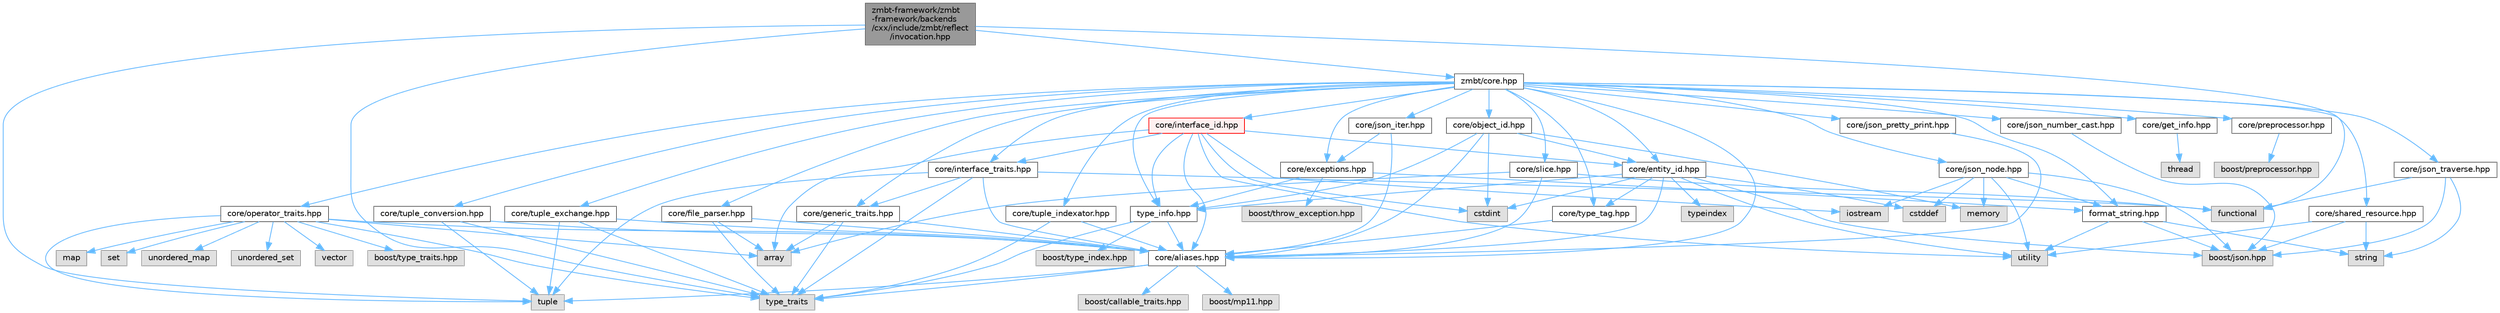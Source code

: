digraph "zmbt-framework/zmbt-framework/backends/cxx/include/zmbt/reflect/invocation.hpp"
{
 // LATEX_PDF_SIZE
  bgcolor="transparent";
  edge [fontname=Helvetica,fontsize=10,labelfontname=Helvetica,labelfontsize=10];
  node [fontname=Helvetica,fontsize=10,shape=box,height=0.2,width=0.4];
  Node1 [id="Node000001",label="zmbt-framework/zmbt\l-framework/backends\l/cxx/include/zmbt/reflect\l/invocation.hpp",height=0.2,width=0.4,color="gray40", fillcolor="grey60", style="filled", fontcolor="black",tooltip=" "];
  Node1 -> Node2 [id="edge1_Node000001_Node000002",color="steelblue1",style="solid",tooltip=" "];
  Node2 [id="Node000002",label="functional",height=0.2,width=0.4,color="grey60", fillcolor="#E0E0E0", style="filled",tooltip=" "];
  Node1 -> Node3 [id="edge2_Node000001_Node000003",color="steelblue1",style="solid",tooltip=" "];
  Node3 [id="Node000003",label="tuple",height=0.2,width=0.4,color="grey60", fillcolor="#E0E0E0", style="filled",tooltip=" "];
  Node1 -> Node4 [id="edge3_Node000001_Node000004",color="steelblue1",style="solid",tooltip=" "];
  Node4 [id="Node000004",label="type_traits",height=0.2,width=0.4,color="grey60", fillcolor="#E0E0E0", style="filled",tooltip=" "];
  Node1 -> Node5 [id="edge4_Node000001_Node000005",color="steelblue1",style="solid",tooltip=" "];
  Node5 [id="Node000005",label="zmbt/core.hpp",height=0.2,width=0.4,color="grey40", fillcolor="white", style="filled",URL="$core_8hpp.html",tooltip=" "];
  Node5 -> Node6 [id="edge5_Node000005_Node000006",color="steelblue1",style="solid",tooltip=" "];
  Node6 [id="Node000006",label="core/aliases.hpp",height=0.2,width=0.4,color="grey40", fillcolor="white", style="filled",URL="$aliases_8hpp.html",tooltip=" "];
  Node6 -> Node4 [id="edge6_Node000006_Node000004",color="steelblue1",style="solid",tooltip=" "];
  Node6 -> Node3 [id="edge7_Node000006_Node000003",color="steelblue1",style="solid",tooltip=" "];
  Node6 -> Node7 [id="edge8_Node000006_Node000007",color="steelblue1",style="solid",tooltip=" "];
  Node7 [id="Node000007",label="boost/callable_traits.hpp",height=0.2,width=0.4,color="grey60", fillcolor="#E0E0E0", style="filled",tooltip=" "];
  Node6 -> Node8 [id="edge9_Node000006_Node000008",color="steelblue1",style="solid",tooltip=" "];
  Node8 [id="Node000008",label="boost/mp11.hpp",height=0.2,width=0.4,color="grey60", fillcolor="#E0E0E0", style="filled",tooltip=" "];
  Node5 -> Node9 [id="edge10_Node000005_Node000009",color="steelblue1",style="solid",tooltip=" "];
  Node9 [id="Node000009",label="core/exceptions.hpp",height=0.2,width=0.4,color="grey40", fillcolor="white", style="filled",URL="$core_2exceptions_8hpp.html",tooltip=" "];
  Node9 -> Node10 [id="edge11_Node000009_Node000010",color="steelblue1",style="solid",tooltip=" "];
  Node10 [id="Node000010",label="boost/throw_exception.hpp",height=0.2,width=0.4,color="grey60", fillcolor="#E0E0E0", style="filled",tooltip=" "];
  Node9 -> Node11 [id="edge12_Node000009_Node000011",color="steelblue1",style="solid",tooltip=" "];
  Node11 [id="Node000011",label="format_string.hpp",height=0.2,width=0.4,color="grey40", fillcolor="white", style="filled",URL="$format__string_8hpp.html",tooltip=" "];
  Node11 -> Node12 [id="edge13_Node000011_Node000012",color="steelblue1",style="solid",tooltip=" "];
  Node12 [id="Node000012",label="boost/json.hpp",height=0.2,width=0.4,color="grey60", fillcolor="#E0E0E0", style="filled",tooltip=" "];
  Node11 -> Node13 [id="edge14_Node000011_Node000013",color="steelblue1",style="solid",tooltip=" "];
  Node13 [id="Node000013",label="string",height=0.2,width=0.4,color="grey60", fillcolor="#E0E0E0", style="filled",tooltip=" "];
  Node11 -> Node14 [id="edge15_Node000011_Node000014",color="steelblue1",style="solid",tooltip=" "];
  Node14 [id="Node000014",label="utility",height=0.2,width=0.4,color="grey60", fillcolor="#E0E0E0", style="filled",tooltip=" "];
  Node9 -> Node15 [id="edge16_Node000009_Node000015",color="steelblue1",style="solid",tooltip=" "];
  Node15 [id="Node000015",label="type_info.hpp",height=0.2,width=0.4,color="grey40", fillcolor="white", style="filled",URL="$type__info_8hpp.html",tooltip=" "];
  Node15 -> Node4 [id="edge17_Node000015_Node000004",color="steelblue1",style="solid",tooltip=" "];
  Node15 -> Node16 [id="edge18_Node000015_Node000016",color="steelblue1",style="solid",tooltip=" "];
  Node16 [id="Node000016",label="boost/type_index.hpp",height=0.2,width=0.4,color="grey60", fillcolor="#E0E0E0", style="filled",tooltip=" "];
  Node15 -> Node6 [id="edge19_Node000015_Node000006",color="steelblue1",style="solid",tooltip=" "];
  Node5 -> Node17 [id="edge20_Node000005_Node000017",color="steelblue1",style="solid",tooltip=" "];
  Node17 [id="Node000017",label="core/file_parser.hpp",height=0.2,width=0.4,color="grey40", fillcolor="white", style="filled",URL="$file__parser_8hpp.html",tooltip=" "];
  Node17 -> Node18 [id="edge21_Node000017_Node000018",color="steelblue1",style="solid",tooltip=" "];
  Node18 [id="Node000018",label="array",height=0.2,width=0.4,color="grey60", fillcolor="#E0E0E0", style="filled",tooltip=" "];
  Node17 -> Node4 [id="edge22_Node000017_Node000004",color="steelblue1",style="solid",tooltip=" "];
  Node17 -> Node6 [id="edge23_Node000017_Node000006",color="steelblue1",style="solid",tooltip=" "];
  Node5 -> Node11 [id="edge24_Node000005_Node000011",color="steelblue1",style="solid",tooltip=" "];
  Node5 -> Node19 [id="edge25_Node000005_Node000019",color="steelblue1",style="solid",tooltip=" "];
  Node19 [id="Node000019",label="core/generic_traits.hpp",height=0.2,width=0.4,color="grey40", fillcolor="white", style="filled",URL="$generic__traits_8hpp.html",tooltip=" "];
  Node19 -> Node4 [id="edge26_Node000019_Node000004",color="steelblue1",style="solid",tooltip=" "];
  Node19 -> Node18 [id="edge27_Node000019_Node000018",color="steelblue1",style="solid",tooltip=" "];
  Node19 -> Node6 [id="edge28_Node000019_Node000006",color="steelblue1",style="solid",tooltip=" "];
  Node5 -> Node20 [id="edge29_Node000005_Node000020",color="steelblue1",style="solid",tooltip=" "];
  Node20 [id="Node000020",label="core/get_info.hpp",height=0.2,width=0.4,color="grey40", fillcolor="white", style="filled",URL="$get__info_8hpp.html",tooltip=" "];
  Node20 -> Node21 [id="edge30_Node000020_Node000021",color="steelblue1",style="solid",tooltip=" "];
  Node21 [id="Node000021",label="thread",height=0.2,width=0.4,color="grey60", fillcolor="#E0E0E0", style="filled",tooltip=" "];
  Node5 -> Node22 [id="edge31_Node000005_Node000022",color="steelblue1",style="solid",tooltip=" "];
  Node22 [id="Node000022",label="core/interface_traits.hpp",height=0.2,width=0.4,color="grey40", fillcolor="white", style="filled",URL="$interface__traits_8hpp.html",tooltip=" "];
  Node22 -> Node2 [id="edge32_Node000022_Node000002",color="steelblue1",style="solid",tooltip=" "];
  Node22 -> Node3 [id="edge33_Node000022_Node000003",color="steelblue1",style="solid",tooltip=" "];
  Node22 -> Node4 [id="edge34_Node000022_Node000004",color="steelblue1",style="solid",tooltip=" "];
  Node22 -> Node6 [id="edge35_Node000022_Node000006",color="steelblue1",style="solid",tooltip=" "];
  Node22 -> Node19 [id="edge36_Node000022_Node000019",color="steelblue1",style="solid",tooltip=" "];
  Node5 -> Node23 [id="edge37_Node000005_Node000023",color="steelblue1",style="solid",tooltip=" "];
  Node23 [id="Node000023",label="core/json_iter.hpp",height=0.2,width=0.4,color="grey40", fillcolor="white", style="filled",URL="$json__iter_8hpp.html",tooltip=" "];
  Node23 -> Node6 [id="edge38_Node000023_Node000006",color="steelblue1",style="solid",tooltip=" "];
  Node23 -> Node9 [id="edge39_Node000023_Node000009",color="steelblue1",style="solid",tooltip=" "];
  Node5 -> Node24 [id="edge40_Node000005_Node000024",color="steelblue1",style="solid",tooltip=" "];
  Node24 [id="Node000024",label="core/json_node.hpp",height=0.2,width=0.4,color="grey40", fillcolor="white", style="filled",URL="$json__node_8hpp.html",tooltip=" "];
  Node24 -> Node12 [id="edge41_Node000024_Node000012",color="steelblue1",style="solid",tooltip=" "];
  Node24 -> Node25 [id="edge42_Node000024_Node000025",color="steelblue1",style="solid",tooltip=" "];
  Node25 [id="Node000025",label="cstddef",height=0.2,width=0.4,color="grey60", fillcolor="#E0E0E0", style="filled",tooltip=" "];
  Node24 -> Node26 [id="edge43_Node000024_Node000026",color="steelblue1",style="solid",tooltip=" "];
  Node26 [id="Node000026",label="iostream",height=0.2,width=0.4,color="grey60", fillcolor="#E0E0E0", style="filled",tooltip=" "];
  Node24 -> Node27 [id="edge44_Node000024_Node000027",color="steelblue1",style="solid",tooltip=" "];
  Node27 [id="Node000027",label="memory",height=0.2,width=0.4,color="grey60", fillcolor="#E0E0E0", style="filled",tooltip=" "];
  Node24 -> Node14 [id="edge45_Node000024_Node000014",color="steelblue1",style="solid",tooltip=" "];
  Node24 -> Node11 [id="edge46_Node000024_Node000011",color="steelblue1",style="solid",tooltip=" "];
  Node5 -> Node28 [id="edge47_Node000005_Node000028",color="steelblue1",style="solid",tooltip=" "];
  Node28 [id="Node000028",label="core/json_number_cast.hpp",height=0.2,width=0.4,color="grey40", fillcolor="white", style="filled",URL="$json__number__cast_8hpp.html",tooltip=" "];
  Node28 -> Node12 [id="edge48_Node000028_Node000012",color="steelblue1",style="solid",tooltip=" "];
  Node5 -> Node29 [id="edge49_Node000005_Node000029",color="steelblue1",style="solid",tooltip=" "];
  Node29 [id="Node000029",label="core/json_traverse.hpp",height=0.2,width=0.4,color="grey40", fillcolor="white", style="filled",URL="$json__traverse_8hpp.html",tooltip=" "];
  Node29 -> Node2 [id="edge50_Node000029_Node000002",color="steelblue1",style="solid",tooltip=" "];
  Node29 -> Node13 [id="edge51_Node000029_Node000013",color="steelblue1",style="solid",tooltip=" "];
  Node29 -> Node12 [id="edge52_Node000029_Node000012",color="steelblue1",style="solid",tooltip=" "];
  Node5 -> Node30 [id="edge53_Node000005_Node000030",color="steelblue1",style="solid",tooltip=" "];
  Node30 [id="Node000030",label="core/json_pretty_print.hpp",height=0.2,width=0.4,color="grey40", fillcolor="white", style="filled",URL="$json__pretty__print_8hpp.html",tooltip=" "];
  Node30 -> Node6 [id="edge54_Node000030_Node000006",color="steelblue1",style="solid",tooltip=" "];
  Node5 -> Node31 [id="edge55_Node000005_Node000031",color="steelblue1",style="solid",tooltip=" "];
  Node31 [id="Node000031",label="core/slice.hpp",height=0.2,width=0.4,color="grey40", fillcolor="white", style="filled",URL="$slice_8hpp.html",tooltip=" "];
  Node31 -> Node18 [id="edge56_Node000031_Node000018",color="steelblue1",style="solid",tooltip=" "];
  Node31 -> Node2 [id="edge57_Node000031_Node000002",color="steelblue1",style="solid",tooltip=" "];
  Node31 -> Node6 [id="edge58_Node000031_Node000006",color="steelblue1",style="solid",tooltip=" "];
  Node5 -> Node32 [id="edge59_Node000005_Node000032",color="steelblue1",style="solid",tooltip=" "];
  Node32 [id="Node000032",label="core/preprocessor.hpp",height=0.2,width=0.4,color="grey40", fillcolor="white", style="filled",URL="$preprocessor_8hpp.html",tooltip="type traits to check serialization compatibility"];
  Node32 -> Node33 [id="edge60_Node000032_Node000033",color="steelblue1",style="solid",tooltip=" "];
  Node33 [id="Node000033",label="boost/preprocessor.hpp",height=0.2,width=0.4,color="grey60", fillcolor="#E0E0E0", style="filled",tooltip=" "];
  Node5 -> Node34 [id="edge61_Node000005_Node000034",color="steelblue1",style="solid",tooltip=" "];
  Node34 [id="Node000034",label="core/operator_traits.hpp",height=0.2,width=0.4,color="grey40", fillcolor="white", style="filled",URL="$operator__traits_8hpp.html",tooltip=" "];
  Node34 -> Node18 [id="edge62_Node000034_Node000018",color="steelblue1",style="solid",tooltip=" "];
  Node34 -> Node35 [id="edge63_Node000034_Node000035",color="steelblue1",style="solid",tooltip=" "];
  Node35 [id="Node000035",label="map",height=0.2,width=0.4,color="grey60", fillcolor="#E0E0E0", style="filled",tooltip=" "];
  Node34 -> Node36 [id="edge64_Node000034_Node000036",color="steelblue1",style="solid",tooltip=" "];
  Node36 [id="Node000036",label="set",height=0.2,width=0.4,color="grey60", fillcolor="#E0E0E0", style="filled",tooltip=" "];
  Node34 -> Node4 [id="edge65_Node000034_Node000004",color="steelblue1",style="solid",tooltip=" "];
  Node34 -> Node3 [id="edge66_Node000034_Node000003",color="steelblue1",style="solid",tooltip=" "];
  Node34 -> Node37 [id="edge67_Node000034_Node000037",color="steelblue1",style="solid",tooltip=" "];
  Node37 [id="Node000037",label="unordered_map",height=0.2,width=0.4,color="grey60", fillcolor="#E0E0E0", style="filled",tooltip=" "];
  Node34 -> Node38 [id="edge68_Node000034_Node000038",color="steelblue1",style="solid",tooltip=" "];
  Node38 [id="Node000038",label="unordered_set",height=0.2,width=0.4,color="grey60", fillcolor="#E0E0E0", style="filled",tooltip=" "];
  Node34 -> Node39 [id="edge69_Node000034_Node000039",color="steelblue1",style="solid",tooltip=" "];
  Node39 [id="Node000039",label="vector",height=0.2,width=0.4,color="grey60", fillcolor="#E0E0E0", style="filled",tooltip=" "];
  Node34 -> Node40 [id="edge70_Node000034_Node000040",color="steelblue1",style="solid",tooltip=" "];
  Node40 [id="Node000040",label="boost/type_traits.hpp",height=0.2,width=0.4,color="grey60", fillcolor="#E0E0E0", style="filled",tooltip=" "];
  Node34 -> Node6 [id="edge71_Node000034_Node000006",color="steelblue1",style="solid",tooltip=" "];
  Node5 -> Node41 [id="edge72_Node000005_Node000041",color="steelblue1",style="solid",tooltip=" "];
  Node41 [id="Node000041",label="core/shared_resource.hpp",height=0.2,width=0.4,color="grey40", fillcolor="white", style="filled",URL="$shared__resource_8hpp.html",tooltip=" "];
  Node41 -> Node12 [id="edge73_Node000041_Node000012",color="steelblue1",style="solid",tooltip=" "];
  Node41 -> Node13 [id="edge74_Node000041_Node000013",color="steelblue1",style="solid",tooltip=" "];
  Node41 -> Node14 [id="edge75_Node000041_Node000014",color="steelblue1",style="solid",tooltip=" "];
  Node5 -> Node42 [id="edge76_Node000005_Node000042",color="steelblue1",style="solid",tooltip=" "];
  Node42 [id="Node000042",label="core/tuple_conversion.hpp",height=0.2,width=0.4,color="grey40", fillcolor="white", style="filled",URL="$tuple__conversion_8hpp.html",tooltip=" "];
  Node42 -> Node3 [id="edge77_Node000042_Node000003",color="steelblue1",style="solid",tooltip=" "];
  Node42 -> Node4 [id="edge78_Node000042_Node000004",color="steelblue1",style="solid",tooltip=" "];
  Node42 -> Node6 [id="edge79_Node000042_Node000006",color="steelblue1",style="solid",tooltip=" "];
  Node5 -> Node43 [id="edge80_Node000005_Node000043",color="steelblue1",style="solid",tooltip=" "];
  Node43 [id="Node000043",label="core/tuple_exchange.hpp",height=0.2,width=0.4,color="grey40", fillcolor="white", style="filled",URL="$tuple__exchange_8hpp.html",tooltip=" "];
  Node43 -> Node3 [id="edge81_Node000043_Node000003",color="steelblue1",style="solid",tooltip=" "];
  Node43 -> Node4 [id="edge82_Node000043_Node000004",color="steelblue1",style="solid",tooltip=" "];
  Node43 -> Node6 [id="edge83_Node000043_Node000006",color="steelblue1",style="solid",tooltip=" "];
  Node5 -> Node44 [id="edge84_Node000005_Node000044",color="steelblue1",style="solid",tooltip=" "];
  Node44 [id="Node000044",label="core/tuple_indexator.hpp",height=0.2,width=0.4,color="grey40", fillcolor="white", style="filled",URL="$tuple__indexator_8hpp.html",tooltip=" "];
  Node44 -> Node4 [id="edge85_Node000044_Node000004",color="steelblue1",style="solid",tooltip=" "];
  Node44 -> Node6 [id="edge86_Node000044_Node000006",color="steelblue1",style="solid",tooltip=" "];
  Node5 -> Node15 [id="edge87_Node000005_Node000015",color="steelblue1",style="solid",tooltip=" "];
  Node5 -> Node45 [id="edge88_Node000005_Node000045",color="steelblue1",style="solid",tooltip=" "];
  Node45 [id="Node000045",label="core/type_tag.hpp",height=0.2,width=0.4,color="grey40", fillcolor="white", style="filled",URL="$type__tag_8hpp.html",tooltip=" "];
  Node45 -> Node6 [id="edge89_Node000045_Node000006",color="steelblue1",style="solid",tooltip=" "];
  Node5 -> Node46 [id="edge90_Node000005_Node000046",color="steelblue1",style="solid",tooltip=" "];
  Node46 [id="Node000046",label="core/entity_id.hpp",height=0.2,width=0.4,color="grey40", fillcolor="white", style="filled",URL="$entity__id_8hpp.html",tooltip=" "];
  Node46 -> Node25 [id="edge91_Node000046_Node000025",color="steelblue1",style="solid",tooltip=" "];
  Node46 -> Node47 [id="edge92_Node000046_Node000047",color="steelblue1",style="solid",tooltip=" "];
  Node47 [id="Node000047",label="cstdint",height=0.2,width=0.4,color="grey60", fillcolor="#E0E0E0", style="filled",tooltip=" "];
  Node46 -> Node14 [id="edge93_Node000046_Node000014",color="steelblue1",style="solid",tooltip=" "];
  Node46 -> Node48 [id="edge94_Node000046_Node000048",color="steelblue1",style="solid",tooltip=" "];
  Node48 [id="Node000048",label="typeindex",height=0.2,width=0.4,color="grey60", fillcolor="#E0E0E0", style="filled",tooltip=" "];
  Node46 -> Node12 [id="edge95_Node000046_Node000012",color="steelblue1",style="solid",tooltip=" "];
  Node46 -> Node6 [id="edge96_Node000046_Node000006",color="steelblue1",style="solid",tooltip=" "];
  Node46 -> Node45 [id="edge97_Node000046_Node000045",color="steelblue1",style="solid",tooltip=" "];
  Node46 -> Node15 [id="edge98_Node000046_Node000015",color="steelblue1",style="solid",tooltip=" "];
  Node5 -> Node49 [id="edge99_Node000005_Node000049",color="steelblue1",style="solid",tooltip=" "];
  Node49 [id="Node000049",label="core/interface_id.hpp",height=0.2,width=0.4,color="red", fillcolor="#FFF0F0", style="filled",URL="$interface__id_8hpp.html",tooltip=" "];
  Node49 -> Node26 [id="edge100_Node000049_Node000026",color="steelblue1",style="solid",tooltip=" "];
  Node49 -> Node18 [id="edge101_Node000049_Node000018",color="steelblue1",style="solid",tooltip=" "];
  Node49 -> Node47 [id="edge102_Node000049_Node000047",color="steelblue1",style="solid",tooltip=" "];
  Node49 -> Node14 [id="edge103_Node000049_Node000014",color="steelblue1",style="solid",tooltip=" "];
  Node49 -> Node6 [id="edge104_Node000049_Node000006",color="steelblue1",style="solid",tooltip=" "];
  Node49 -> Node46 [id="edge105_Node000049_Node000046",color="steelblue1",style="solid",tooltip=" "];
  Node49 -> Node22 [id="edge106_Node000049_Node000022",color="steelblue1",style="solid",tooltip=" "];
  Node49 -> Node15 [id="edge107_Node000049_Node000015",color="steelblue1",style="solid",tooltip=" "];
  Node5 -> Node53 [id="edge108_Node000005_Node000053",color="steelblue1",style="solid",tooltip=" "];
  Node53 [id="Node000053",label="core/object_id.hpp",height=0.2,width=0.4,color="grey40", fillcolor="white", style="filled",URL="$object__id_8hpp.html",tooltip=" "];
  Node53 -> Node47 [id="edge109_Node000053_Node000047",color="steelblue1",style="solid",tooltip=" "];
  Node53 -> Node27 [id="edge110_Node000053_Node000027",color="steelblue1",style="solid",tooltip=" "];
  Node53 -> Node6 [id="edge111_Node000053_Node000006",color="steelblue1",style="solid",tooltip=" "];
  Node53 -> Node46 [id="edge112_Node000053_Node000046",color="steelblue1",style="solid",tooltip=" "];
  Node53 -> Node15 [id="edge113_Node000053_Node000015",color="steelblue1",style="solid",tooltip=" "];
}
